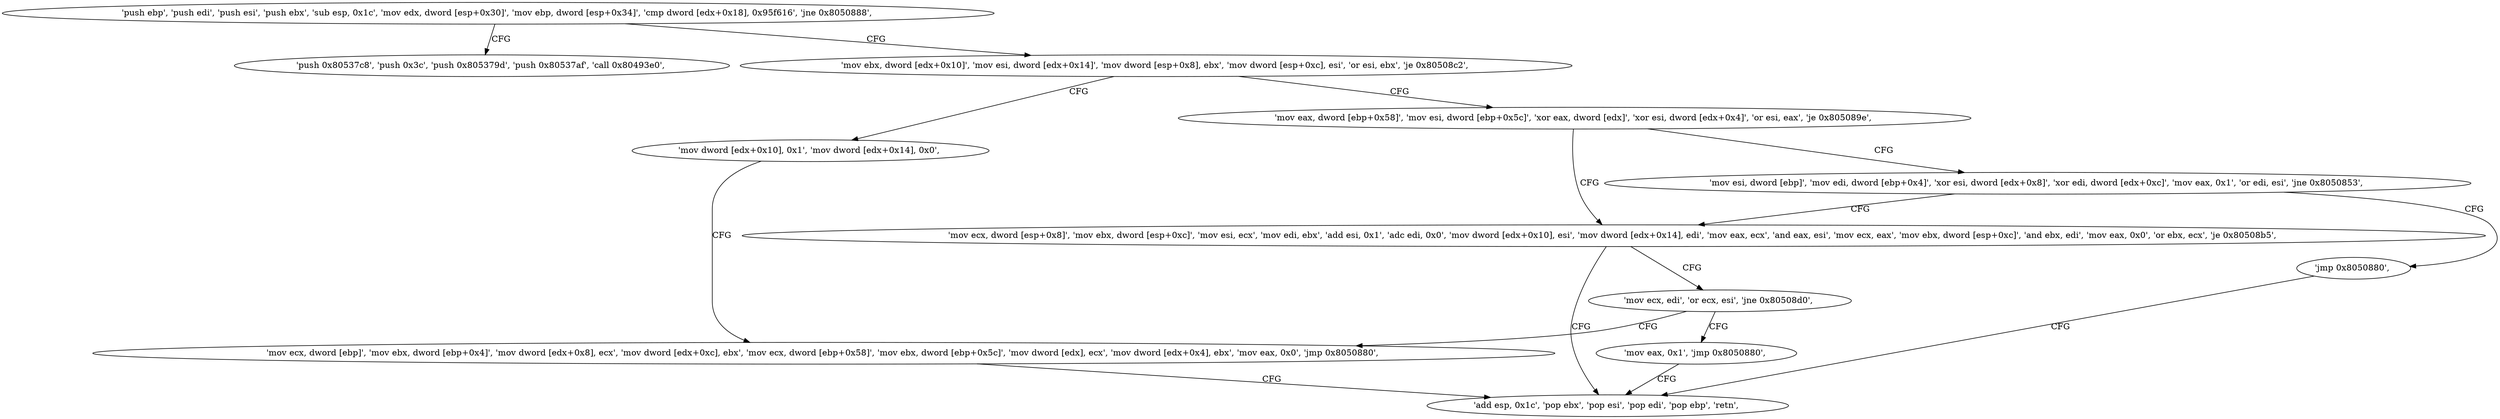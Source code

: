 digraph "func" {
"134547482" [label = "'push ebp', 'push edi', 'push esi', 'push ebx', 'sub esp, 0x1c', 'mov edx, dword [esp+0x30]', 'mov ebp, dword [esp+0x34]', 'cmp dword [edx+0x18], 0x95f616', 'jne 0x8050888', " ]
"134547592" [label = "'push 0x80537c8', 'push 0x3c', 'push 0x805379d', 'push 0x80537af', 'call 0x80493e0', " ]
"134547506" [label = "'mov ebx, dword [edx+0x10]', 'mov esi, dword [edx+0x14]', 'mov dword [esp+0x8], ebx', 'mov dword [esp+0xc], esi', 'or esi, ebx', 'je 0x80508c2', " ]
"134547650" [label = "'mov dword [edx+0x10], 0x1', 'mov dword [edx+0x14], 0x0', " ]
"134547524" [label = "'mov eax, dword [ebp+0x58]', 'mov esi, dword [ebp+0x5c]', 'xor eax, dword [edx]', 'xor esi, dword [edx+0x4]', 'or esi, eax', 'je 0x805089e', " ]
"134547664" [label = "'mov ecx, dword [ebp]', 'mov ebx, dword [ebp+0x4]', 'mov dword [edx+0x8], ecx', 'mov dword [edx+0xc], ebx', 'mov ecx, dword [ebp+0x58]', 'mov ebx, dword [ebp+0x5c]', 'mov dword [edx], ecx', 'mov dword [edx+0x4], ebx', 'mov eax, 0x0', 'jmp 0x8050880', " ]
"134547614" [label = "'mov esi, dword [ebp]', 'mov edi, dword [ebp+0x4]', 'xor esi, dword [edx+0x8]', 'xor edi, dword [edx+0xc]', 'mov eax, 0x1', 'or edi, esi', 'jne 0x8050853', " ]
"134547539" [label = "'mov ecx, dword [esp+0x8]', 'mov ebx, dword [esp+0xc]', 'mov esi, ecx', 'mov edi, ebx', 'add esi, 0x1', 'adc edi, 0x0', 'mov dword [edx+0x10], esi', 'mov dword [edx+0x14], edi', 'mov eax, ecx', 'and eax, esi', 'mov ecx, eax', 'mov ebx, dword [esp+0xc]', 'and ebx, edi', 'mov eax, 0x0', 'or ebx, ecx', 'je 0x80508b5', " ]
"134547584" [label = "'add esp, 0x1c', 'pop ebx', 'pop esi', 'pop edi', 'pop ebp', 'retn', " ]
"134547635" [label = "'jmp 0x8050880', " ]
"134547637" [label = "'mov ecx, edi', 'or ecx, esi', 'jne 0x80508d0', " ]
"134547643" [label = "'mov eax, 0x1', 'jmp 0x8050880', " ]
"134547482" -> "134547592" [ label = "CFG" ]
"134547482" -> "134547506" [ label = "CFG" ]
"134547506" -> "134547650" [ label = "CFG" ]
"134547506" -> "134547524" [ label = "CFG" ]
"134547650" -> "134547664" [ label = "CFG" ]
"134547524" -> "134547614" [ label = "CFG" ]
"134547524" -> "134547539" [ label = "CFG" ]
"134547664" -> "134547584" [ label = "CFG" ]
"134547614" -> "134547539" [ label = "CFG" ]
"134547614" -> "134547635" [ label = "CFG" ]
"134547539" -> "134547637" [ label = "CFG" ]
"134547539" -> "134547584" [ label = "CFG" ]
"134547635" -> "134547584" [ label = "CFG" ]
"134547637" -> "134547664" [ label = "CFG" ]
"134547637" -> "134547643" [ label = "CFG" ]
"134547643" -> "134547584" [ label = "CFG" ]
}
